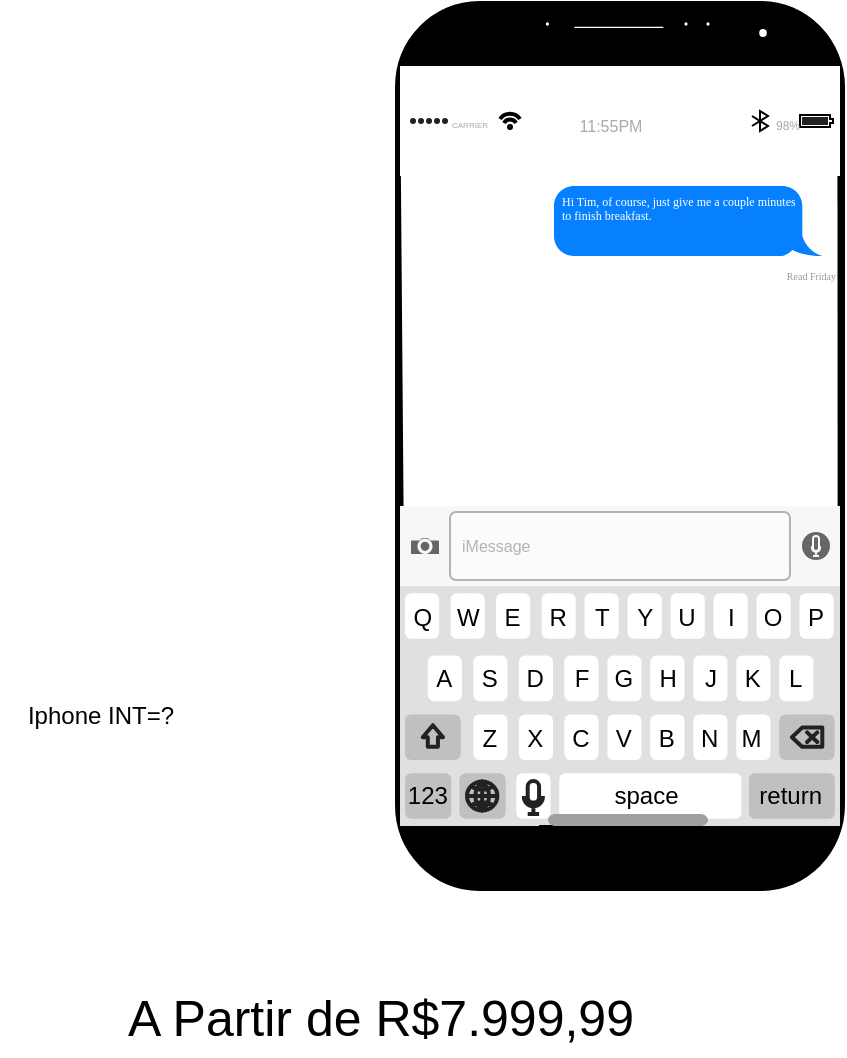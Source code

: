 <mxfile version="21.6.7" type="device">
  <diagram name="Página-1" id="ZnYowZEBIPFXKZ0vV52x">
    <mxGraphModel dx="1050" dy="574" grid="1" gridSize="10" guides="1" tooltips="1" connect="1" arrows="1" fold="1" page="1" pageScale="1" pageWidth="827" pageHeight="1169" math="0" shadow="0">
      <root>
        <mxCell id="0" />
        <mxCell id="1" parent="0" />
        <mxCell id="uSHcywM8Flrv18b6B2z6-3" value="" style="verticalLabelPosition=bottom;verticalAlign=top;html=1;shadow=0;dashed=0;strokeWidth=5;shape=mxgraph.android.phone2;strokeColor=#000000;fillColor=#000000;" vertex="1" parent="1">
          <mxGeometry x="300" y="30" width="220" height="440" as="geometry" />
        </mxCell>
        <mxCell id="uSHcywM8Flrv18b6B2z6-8" value="" style="shape=rect;strokeColor=none;fillColor=#ffffff;gradientColor=none;shadow=0;sketch=1;hachureGap=4;pointerEvents=0;fontFamily=Architects Daughter;fontSource=https%3A%2F%2Ffonts.googleapis.com%2Fcss%3Ffamily%3DArchitects%2BDaughter;fontSize=20;" vertex="1" parent="1">
          <mxGeometry x="300" y="80" width="220" height="210" as="geometry" />
        </mxCell>
        <mxCell id="uSHcywM8Flrv18b6B2z6-9" value="Saturday 10:12 AM" style="shape=text;align=center;verticalAlign=middle;fontSize=5;fontColor=#999999;strokeColor=none;fillColor=none;spacingTop=0;resizeWidth=1;sketch=0;hachureGap=4;pointerEvents=0;fontFamily=Verdana;whiteSpace=wrap;html=1;" vertex="1" parent="uSHcywM8Flrv18b6B2z6-8">
          <mxGeometry width="220" height="10" relative="1" as="geometry">
            <mxPoint as="offset" />
          </mxGeometry>
        </mxCell>
        <mxCell id="uSHcywM8Flrv18b6B2z6-10" value="Hey man, got a sec?" style="html=1;strokeWidth=1;shadow=0;dashed=0;shape=mxgraph.ios7ui.callout;strokeColor=none;fillColor=#E7E6EC;align=left;verticalAlign=middle;fontSize=6;spacingLeft=17;fontColor=#000000;spacingTop=0;whiteSpace=wrap;resizeWidth=1;sketch=0;hachureGap=4;pointerEvents=0;fontFamily=Verdana;" vertex="1" parent="uSHcywM8Flrv18b6B2z6-8">
          <mxGeometry width="120.732" height="20" relative="1" as="geometry">
            <mxPoint x="5" y="15" as="offset" />
          </mxGeometry>
        </mxCell>
        <mxCell id="uSHcywM8Flrv18b6B2z6-11" value="Hi Tim, of course, just give me a couple minutes to finish breakfast." style="html=1;strokeWidth=1;shadow=0;dashed=0;shape=mxgraph.ios7ui.callout;strokeColor=none;fillColor=#0680FF;flipH=1;align=left;verticalAlign=top;fontSize=6;spacingLeft=2;fontColor=#ffffff;spacingTop=-2;whiteSpace=wrap;spacingRight=12;resizeWidth=1;sketch=0;hachureGap=4;pointerEvents=0;fontFamily=Verdana;" vertex="1" parent="uSHcywM8Flrv18b6B2z6-8">
          <mxGeometry x="0.35" width="134.146" height="35" relative="1" as="geometry">
            <mxPoint y="40" as="offset" />
          </mxGeometry>
        </mxCell>
        <mxCell id="uSHcywM8Flrv18b6B2z6-12" value="Read Friday" style="shape=text;align=right;verticalAlign=middle;fontSize=5;fontColor=#999999;strokeColor=none;fillColor=none;spacingTop=0;resizeWidth=1;sketch=0;hachureGap=4;pointerEvents=0;fontFamily=Verdana;whiteSpace=wrap;html=1;" vertex="1" parent="uSHcywM8Flrv18b6B2z6-8">
          <mxGeometry width="220" height="10" relative="1" as="geometry">
            <mxPoint y="80" as="offset" />
          </mxGeometry>
        </mxCell>
        <mxCell id="uSHcywM8Flrv18b6B2z6-19" value="" style="html=1;verticalLabelPosition=bottom;labelBackgroundColor=#ffffff;verticalAlign=top;shadow=0;dashed=0;strokeWidth=2;shape=mxgraph.ios7.misc.info;strokeColor=#0080f0;sketch=0;" vertex="1" parent="uSHcywM8Flrv18b6B2z6-8">
          <mxGeometry x="200" y="9.13" width="12" height="10.957" as="geometry" />
        </mxCell>
        <mxCell id="uSHcywM8Flrv18b6B2z6-41" style="edgeStyle=orthogonalEdgeStyle;rounded=0;orthogonalLoop=1;jettySize=auto;html=1;exitX=0;exitY=0.25;exitDx=0;exitDy=0;entryX=0;entryY=1;entryDx=0;entryDy=0;" edge="1" parent="1" source="uSHcywM8Flrv18b6B2z6-13" target="uSHcywM8Flrv18b6B2z6-8">
          <mxGeometry relative="1" as="geometry" />
        </mxCell>
        <mxCell id="uSHcywM8Flrv18b6B2z6-13" value="" style="shape=rect;fillColor=#F7F7F7;strokeColor=none;" vertex="1" parent="1">
          <mxGeometry x="300" y="280" width="220" height="40" as="geometry" />
        </mxCell>
        <mxCell id="uSHcywM8Flrv18b6B2z6-14" value="iMessage" style="html=1;strokeWidth=1;shadow=0;dashed=0;shape=mxgraph.ios7ui.marginRect;rx=3;ry=3;rectMarginLeft=25;rectMarginRight=25;rectMarginTop=3;rectMarginBottom=3;fillColor=#FBFBFB;strokeColor=#B3B3B3;fontColor=#B3B3B3;align=left;spacingLeft=29;fontSize=8;" vertex="1" parent="uSHcywM8Flrv18b6B2z6-13">
          <mxGeometry width="220" height="40" as="geometry" />
        </mxCell>
        <mxCell id="uSHcywM8Flrv18b6B2z6-15" value="" style="strokeWidth=1;strokeColor=#F7F7F7;fillColor=#666666;shape=mxgraph.ios7.icons.camera;" vertex="1" parent="uSHcywM8Flrv18b6B2z6-13">
          <mxGeometry y="0.5" width="15" height="9" relative="1" as="geometry">
            <mxPoint x="5" y="-4.5" as="offset" />
          </mxGeometry>
        </mxCell>
        <mxCell id="uSHcywM8Flrv18b6B2z6-16" value="" style="strokeColor=none;fillColor=#666666;shape=ellipse;" vertex="1" parent="uSHcywM8Flrv18b6B2z6-13">
          <mxGeometry x="1" y="0.5" width="14" height="14" relative="1" as="geometry">
            <mxPoint x="-19" y="-7" as="offset" />
          </mxGeometry>
        </mxCell>
        <mxCell id="uSHcywM8Flrv18b6B2z6-17" value="" style="strokeColor=#F7F7F7;fillColor=none;shape=mxgraph.ios7.icons.microphone;strokeWidth=1;" vertex="1" parent="uSHcywM8Flrv18b6B2z6-16">
          <mxGeometry x="0.5" y="0.5" width="4" height="10" relative="1" as="geometry">
            <mxPoint x="-2" y="-5" as="offset" />
          </mxGeometry>
        </mxCell>
        <mxCell id="uSHcywM8Flrv18b6B2z6-18" value="&lt;font style=&quot;font-size: 25px;&quot;&gt;A Partir de R$7.999,99&lt;/font&gt;" style="text;html=1;align=center;verticalAlign=middle;resizable=0;points=[];autosize=1;strokeColor=none;fillColor=none;" vertex="1" parent="1">
          <mxGeometry x="150" y="515" width="280" height="40" as="geometry" />
        </mxCell>
        <mxCell id="uSHcywM8Flrv18b6B2z6-35" value="" style="edgeStyle=orthogonalEdgeStyle;rounded=0;orthogonalLoop=1;jettySize=auto;html=1;" edge="1" parent="1" source="uSHcywM8Flrv18b6B2z6-20" target="uSHcywM8Flrv18b6B2z6-21">
          <mxGeometry relative="1" as="geometry" />
        </mxCell>
        <mxCell id="uSHcywM8Flrv18b6B2z6-20" value="" style="html=1;verticalLabelPosition=bottom;labelBackgroundColor=#ffffff;verticalAlign=top;shadow=0;dashed=0;strokeWidth=2;shape=mxgraph.ios7.misc.keyboard_(letters);sketch=0;" vertex="1" parent="1">
          <mxGeometry x="300" y="320" width="220" height="120" as="geometry" />
        </mxCell>
        <mxCell id="uSHcywM8Flrv18b6B2z6-21" value="" style="verticalLabelPosition=bottom;verticalAlign=top;html=1;shape=mxgraph.basic.rect;fillColor2=none;strokeWidth=1;size=20;indent=0;fillColor=#000000;" vertex="1" parent="1">
          <mxGeometry x="370" y="440" width="80" height="30" as="geometry" />
        </mxCell>
        <mxCell id="uSHcywM8Flrv18b6B2z6-22" value="" style="html=1;verticalLabelPosition=bottom;labelBackgroundColor=#ffffff;verticalAlign=top;shadow=0;dashed=0;strokeWidth=2;shape=mxgraph.ios7.misc.scroll_(horizontal);fillColor=#a0a0a0;" vertex="1" parent="1">
          <mxGeometry x="374" y="434" width="80" height="6" as="geometry" />
        </mxCell>
        <mxCell id="uSHcywM8Flrv18b6B2z6-27" value="" style="html=1;strokeWidth=1;shadow=0;dashed=0;shape=mxgraph.ios7ui.appBar;fillColor=#ffffff;gradientColor=none;sketch=0;hachureGap=4;pointerEvents=0;" vertex="1" parent="1">
          <mxGeometry x="300" y="60" width="220" height="55" as="geometry" />
        </mxCell>
        <mxCell id="uSHcywM8Flrv18b6B2z6-28" value="CARRIER" style="shape=rect;sketch=0;align=left;fontSize=8;spacingLeft=24;fontSize=4;fontColor=#aaaaaa;strokeColor=none;fillColor=none;spacingTop=4;hachureGap=4;pointerEvents=0;html=1;" vertex="1" parent="uSHcywM8Flrv18b6B2z6-27">
          <mxGeometry y="0.5" width="50" height="13" relative="1" as="geometry">
            <mxPoint y="-6.5" as="offset" />
          </mxGeometry>
        </mxCell>
        <mxCell id="uSHcywM8Flrv18b6B2z6-29" value="11:55PM" style="shape=rect;sketch=0;fontSize=8;fontColor=#aaaaaa;strokeColor=none;fillColor=none;spacingTop=4;hachureGap=4;pointerEvents=0;html=1;" vertex="1" parent="uSHcywM8Flrv18b6B2z6-27">
          <mxGeometry x="0.5" y="0.5" width="50" height="13" relative="1" as="geometry">
            <mxPoint x="-30" y="-6.5" as="offset" />
          </mxGeometry>
        </mxCell>
        <mxCell id="uSHcywM8Flrv18b6B2z6-30" value="98%" style="shape=rect;align=right;fontSize=8;spacingRight=19;fontSize=6;fontColor=#aaaaaa;strokeColor=none;fillColor=none;spacingTop=4;sketch=0;hachureGap=4;pointerEvents=0;html=1;" vertex="1" parent="uSHcywM8Flrv18b6B2z6-27">
          <mxGeometry x="1" y="0.5" width="45" height="13" relative="1" as="geometry">
            <mxPoint x="-45" y="-6.5" as="offset" />
          </mxGeometry>
        </mxCell>
        <mxCell id="uSHcywM8Flrv18b6B2z6-33" value="Iphone INT=?" style="text;html=1;align=center;verticalAlign=middle;resizable=0;points=[];autosize=1;strokeColor=none;fillColor=none;" vertex="1" parent="1">
          <mxGeometry x="100" y="370" width="100" height="30" as="geometry" />
        </mxCell>
      </root>
    </mxGraphModel>
  </diagram>
</mxfile>
